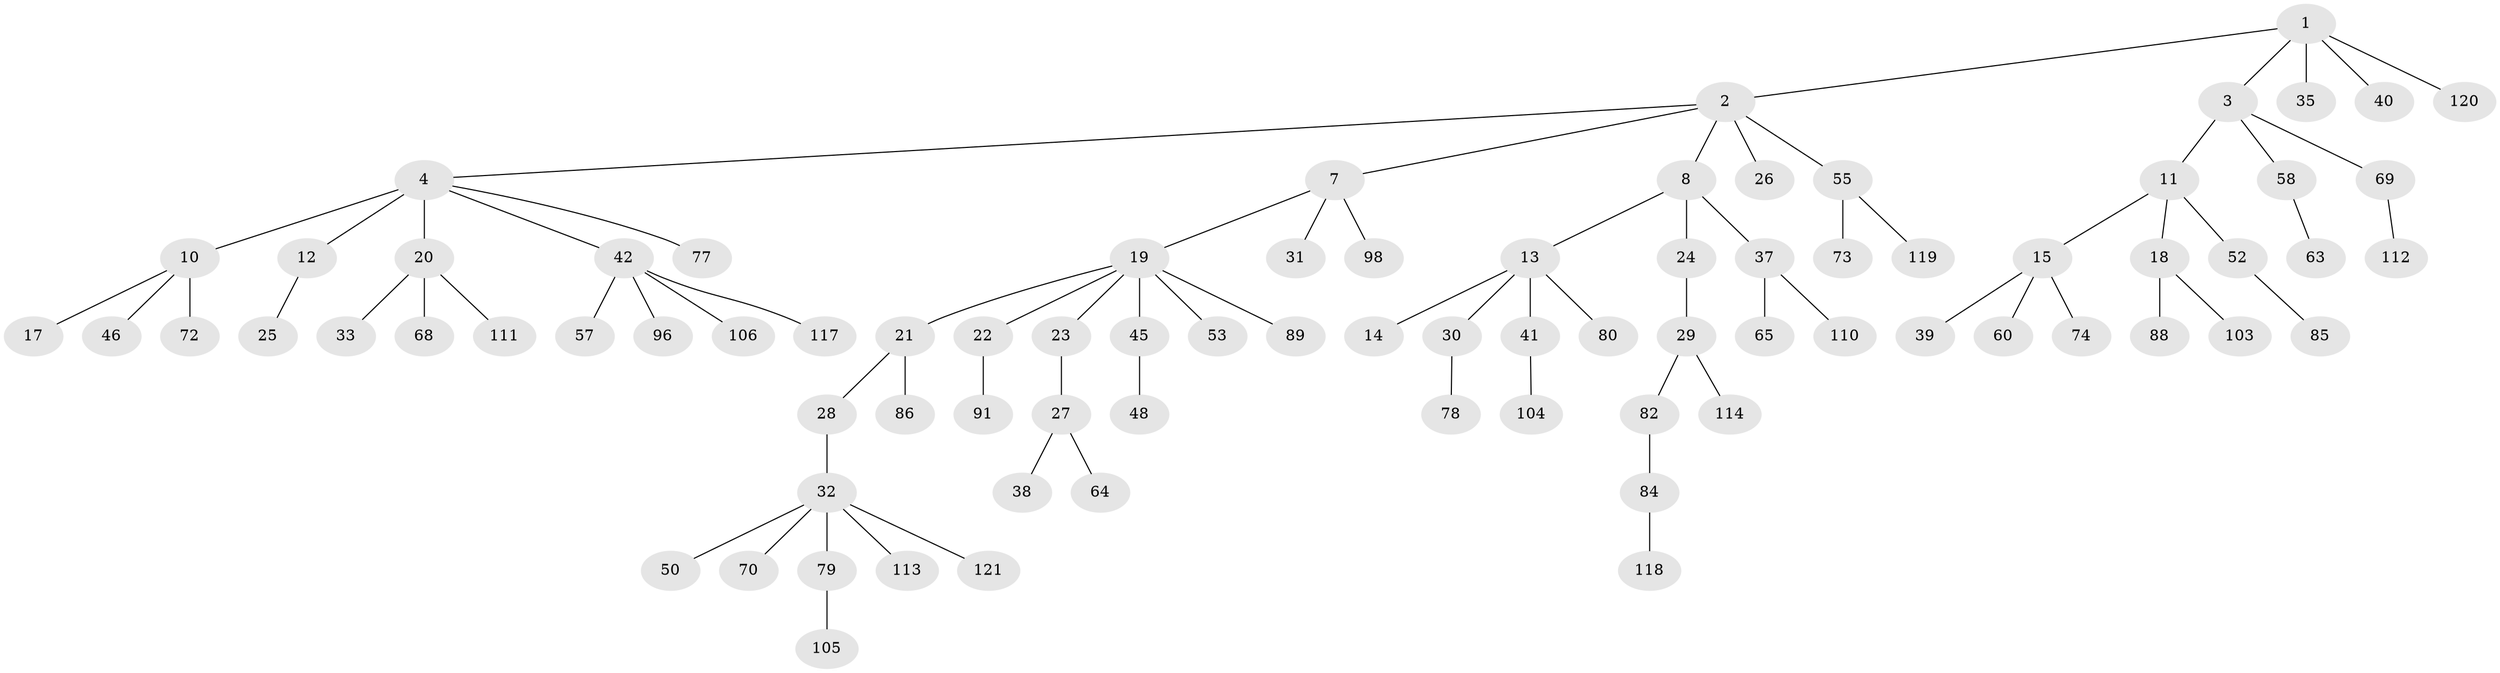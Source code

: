 // Generated by graph-tools (version 1.1) at 2025/23/03/03/25 07:23:33]
// undirected, 82 vertices, 81 edges
graph export_dot {
graph [start="1"]
  node [color=gray90,style=filled];
  1 [super="+5"];
  2 [super="+6"];
  3 [super="+44"];
  4 [super="+36"];
  7 [super="+16"];
  8 [super="+9"];
  10 [super="+81"];
  11 [super="+67"];
  12 [super="+62"];
  13 [super="+76"];
  14;
  15 [super="+51"];
  17;
  18 [super="+102"];
  19 [super="+47"];
  20 [super="+94"];
  21;
  22 [super="+61"];
  23 [super="+107"];
  24;
  25;
  26 [super="+83"];
  27 [super="+87"];
  28 [super="+56"];
  29 [super="+54"];
  30;
  31;
  32 [super="+34"];
  33 [super="+71"];
  35;
  37 [super="+92"];
  38 [super="+49"];
  39;
  40;
  41 [super="+59"];
  42 [super="+43"];
  45 [super="+90"];
  46;
  48;
  50;
  52 [super="+75"];
  53 [super="+66"];
  55 [super="+116"];
  57;
  58;
  60;
  63 [super="+97"];
  64;
  65 [super="+95"];
  68 [super="+99"];
  69;
  70;
  72 [super="+109"];
  73;
  74 [super="+108"];
  77 [super="+101"];
  78;
  79 [super="+93"];
  80;
  82 [super="+100"];
  84 [super="+115"];
  85;
  86;
  88;
  89;
  91;
  96;
  98;
  103;
  104;
  105;
  106;
  110;
  111;
  112;
  113;
  114;
  117;
  118;
  119;
  120;
  121;
  1 -- 2;
  1 -- 3;
  1 -- 40;
  1 -- 120;
  1 -- 35;
  2 -- 4;
  2 -- 26;
  2 -- 8;
  2 -- 7;
  2 -- 55;
  3 -- 11;
  3 -- 69;
  3 -- 58;
  4 -- 10 [weight=2];
  4 -- 12;
  4 -- 20;
  4 -- 77;
  4 -- 42;
  7 -- 31;
  7 -- 98;
  7 -- 19;
  8 -- 13;
  8 -- 24;
  8 -- 37;
  10 -- 17;
  10 -- 46;
  10 -- 72;
  11 -- 15;
  11 -- 18;
  11 -- 52;
  12 -- 25;
  13 -- 14;
  13 -- 30;
  13 -- 41;
  13 -- 80;
  15 -- 39;
  15 -- 74;
  15 -- 60;
  18 -- 88;
  18 -- 103;
  19 -- 21;
  19 -- 22;
  19 -- 23;
  19 -- 45;
  19 -- 89;
  19 -- 53;
  20 -- 33;
  20 -- 68;
  20 -- 111;
  21 -- 28;
  21 -- 86;
  22 -- 91;
  23 -- 27;
  24 -- 29;
  27 -- 38;
  27 -- 64;
  28 -- 32;
  29 -- 82;
  29 -- 114;
  30 -- 78;
  32 -- 50;
  32 -- 113;
  32 -- 70;
  32 -- 121;
  32 -- 79;
  37 -- 65;
  37 -- 110;
  41 -- 104;
  42 -- 117;
  42 -- 96;
  42 -- 57;
  42 -- 106;
  45 -- 48;
  52 -- 85;
  55 -- 73;
  55 -- 119;
  58 -- 63;
  69 -- 112;
  79 -- 105;
  82 -- 84;
  84 -- 118;
}
